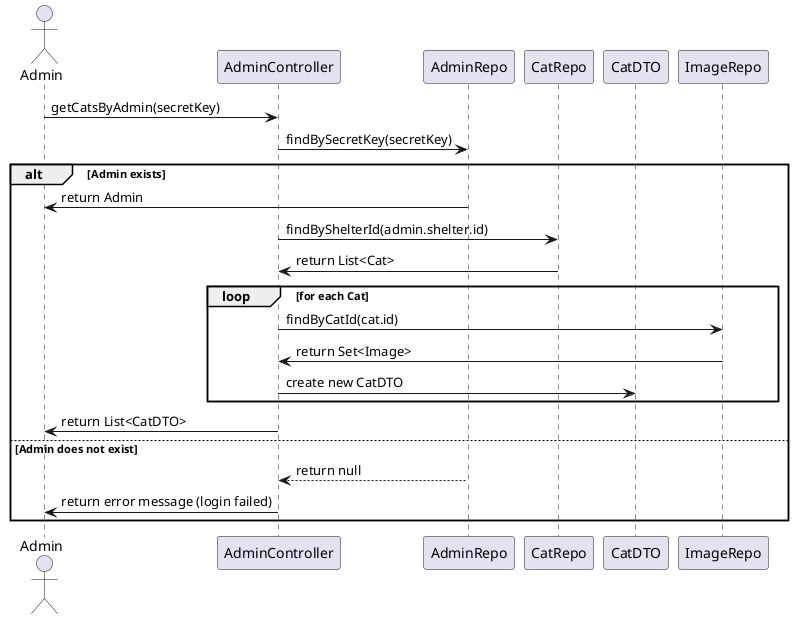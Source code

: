 @startuml
actor Admin
participant "AdminController" as AC
participant "AdminRepo" as AR
participant "CatRepo" as CR
participant "CatDTO" as CD
participant "ImageRepo" as IR

Admin -> AC: getCatsByAdmin(secretKey)
AC -> AR: findBySecretKey(secretKey)
alt Admin exists
    AR -> Admin: return Admin
    AC -> CR: findByShelterId(admin.shelter.id)
    CR -> AC: return List<Cat>
loop for each Cat
    AC -> IR: findByCatId(cat.id)
    IR -> AC: return Set<Image>
    AC -> CD: create new CatDTO
end
AC -> Admin: return List<CatDTO>
else Admin does not exist
    AC <-- AR: return null
    AC -> Admin: return error message (login failed)
end

@enduml